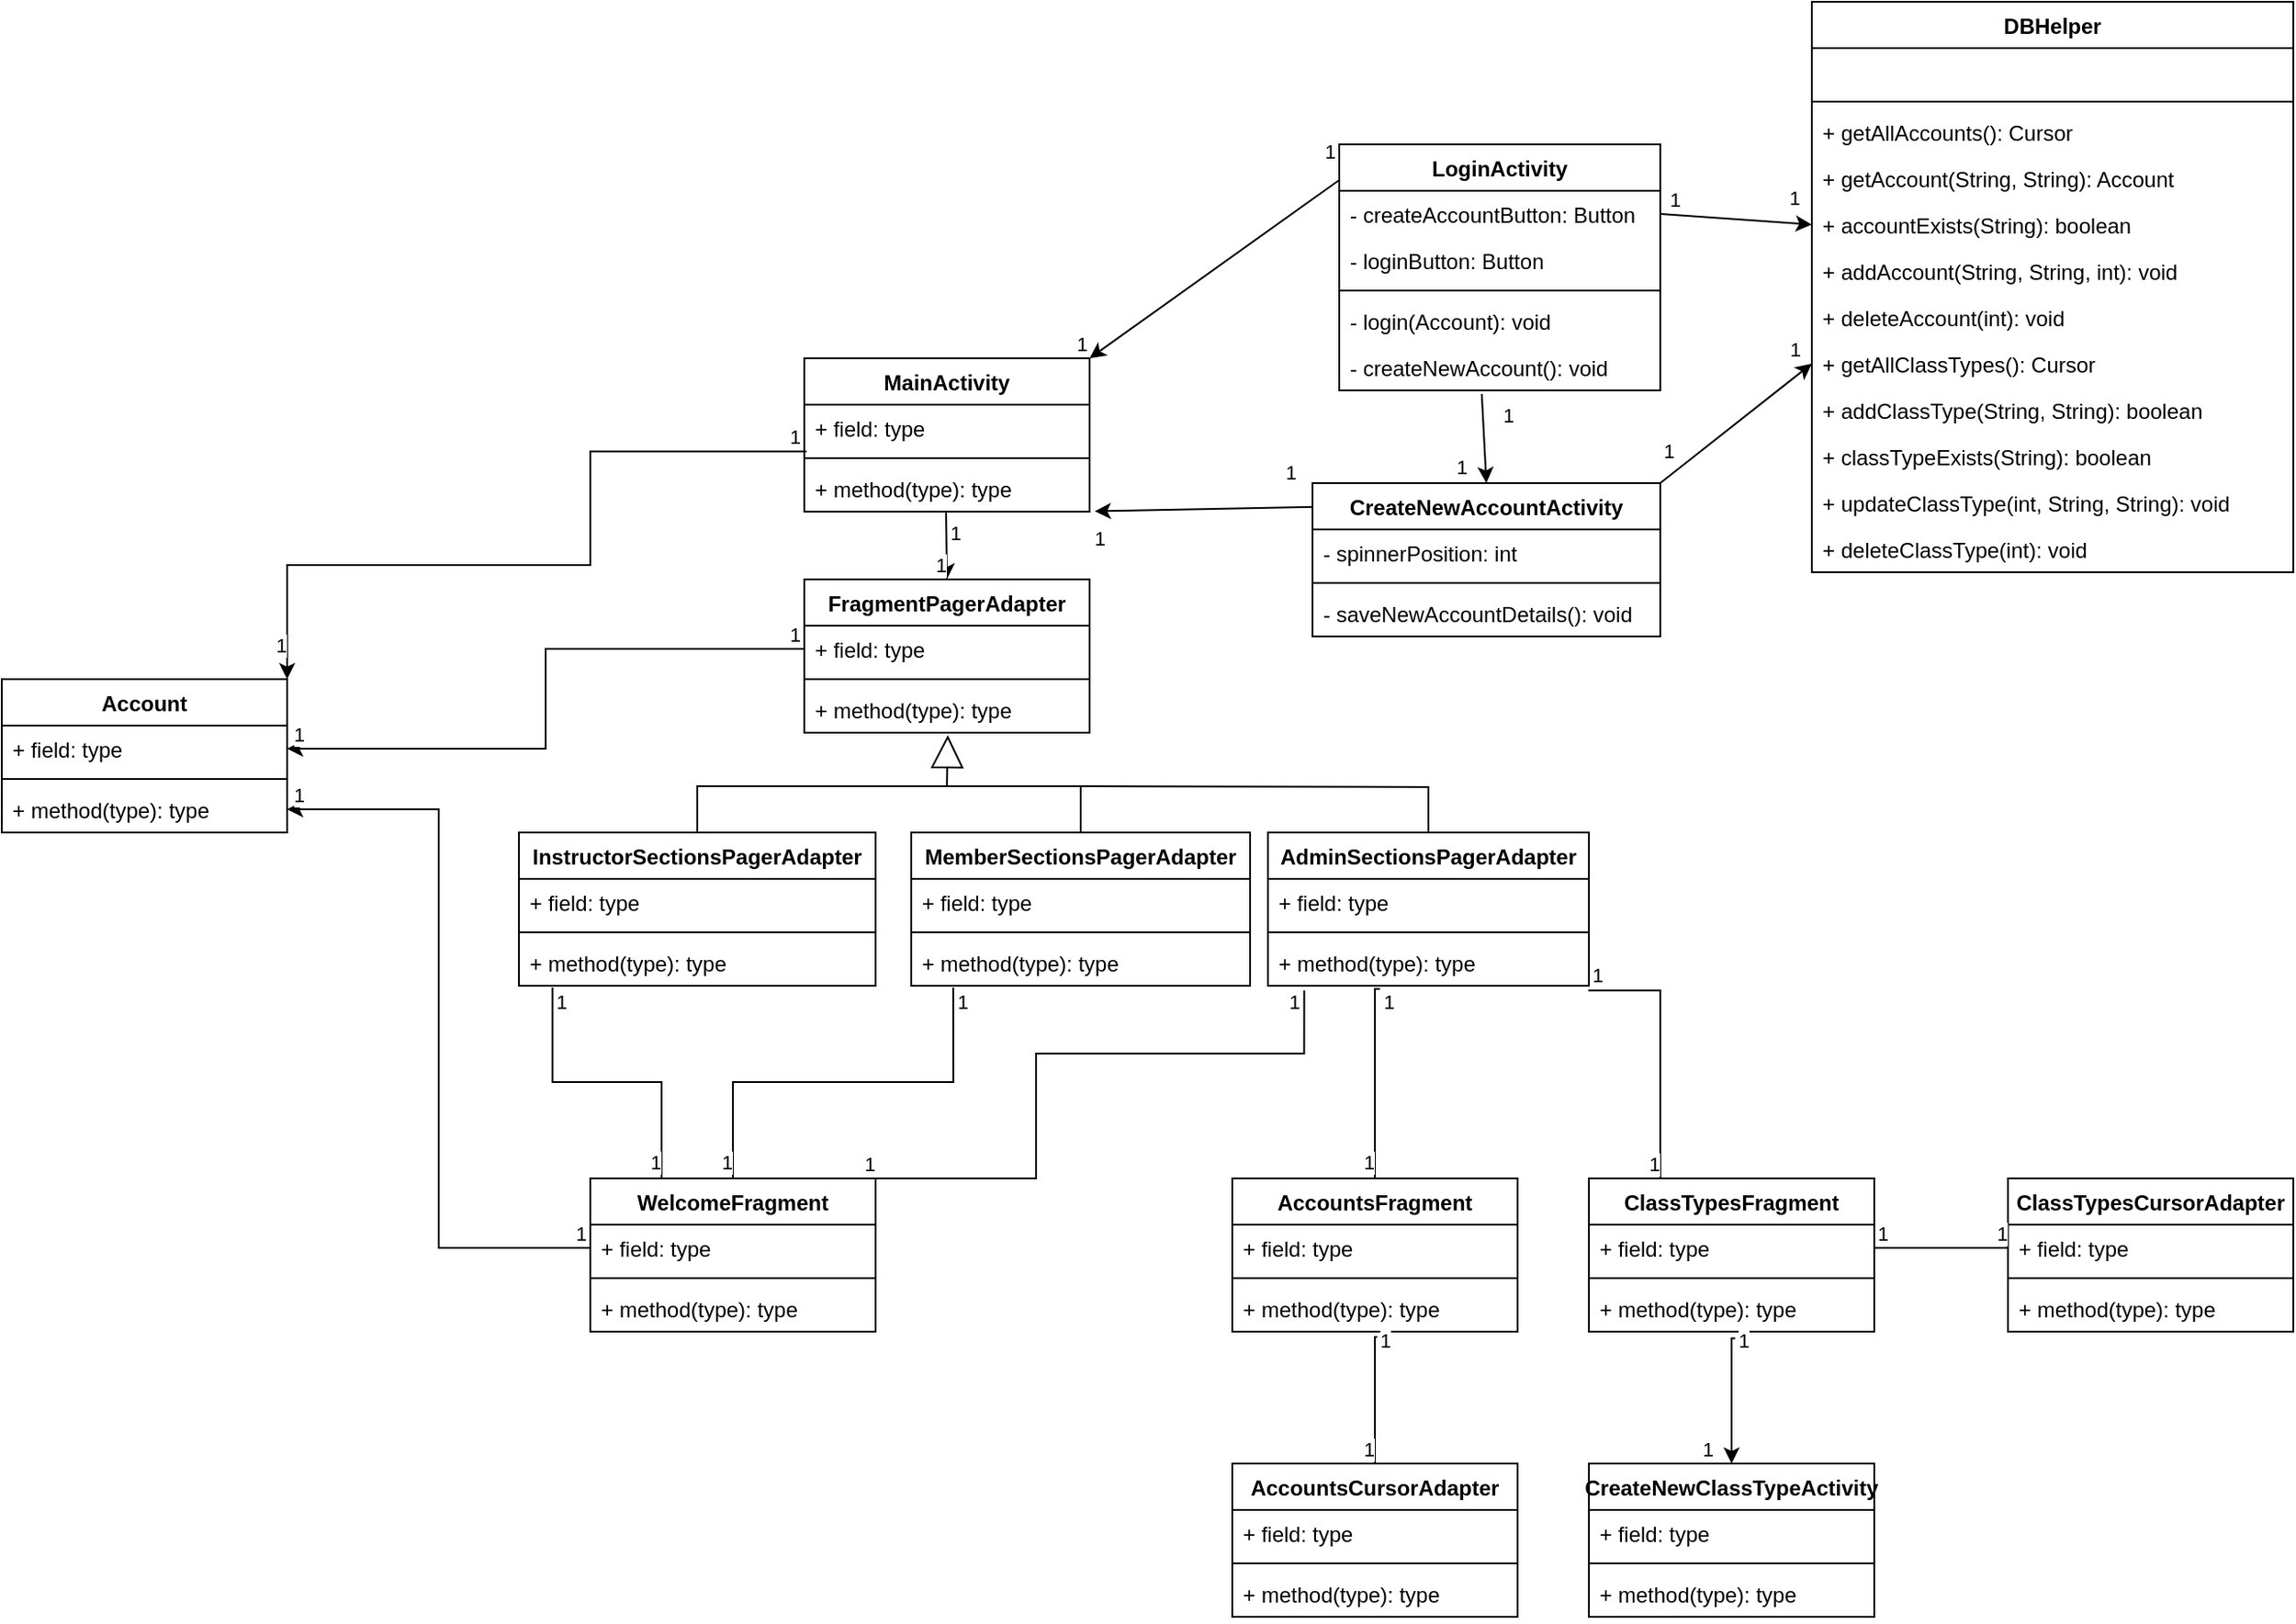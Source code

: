 <mxfile version="15.5.8" type="github">
  <diagram id="r9LukguNuFY0iW474rzD" name="Page-1">
    <mxGraphModel dx="2038" dy="579" grid="1" gridSize="10" guides="1" tooltips="1" connect="1" arrows="1" fold="1" page="1" pageScale="1" pageWidth="1000" pageHeight="1100" math="0" shadow="0">
      <root>
        <mxCell id="0" />
        <mxCell id="1" parent="0" />
        <mxCell id="RkOxDRKPPJf_A49z4Q3d-1" value="LoginActivity" style="swimlane;fontStyle=1;align=center;verticalAlign=top;childLayout=stackLayout;horizontal=1;startSize=26;horizontalStack=0;resizeParent=1;resizeParentMax=0;resizeLast=0;collapsible=1;marginBottom=0;" parent="1" vertex="1">
          <mxGeometry x="100" y="90" width="180" height="138" as="geometry" />
        </mxCell>
        <mxCell id="tiGGMl2b_Oo9KjhtUlhI-5" value="- createAccountButton: Button" style="text;strokeColor=none;fillColor=none;align=left;verticalAlign=top;spacingLeft=4;spacingRight=4;overflow=hidden;rotatable=0;points=[[0,0.5],[1,0.5]];portConstraint=eastwest;" parent="RkOxDRKPPJf_A49z4Q3d-1" vertex="1">
          <mxGeometry y="26" width="180" height="26" as="geometry" />
        </mxCell>
        <mxCell id="tiGGMl2b_Oo9KjhtUlhI-6" value="- loginButton: Button" style="text;strokeColor=none;fillColor=none;align=left;verticalAlign=top;spacingLeft=4;spacingRight=4;overflow=hidden;rotatable=0;points=[[0,0.5],[1,0.5]];portConstraint=eastwest;" parent="RkOxDRKPPJf_A49z4Q3d-1" vertex="1">
          <mxGeometry y="52" width="180" height="26" as="geometry" />
        </mxCell>
        <mxCell id="RkOxDRKPPJf_A49z4Q3d-3" value="" style="line;strokeWidth=1;fillColor=none;align=left;verticalAlign=middle;spacingTop=-1;spacingLeft=3;spacingRight=3;rotatable=0;labelPosition=right;points=[];portConstraint=eastwest;" parent="RkOxDRKPPJf_A49z4Q3d-1" vertex="1">
          <mxGeometry y="78" width="180" height="8" as="geometry" />
        </mxCell>
        <mxCell id="RkOxDRKPPJf_A49z4Q3d-4" value="- login(Account): void" style="text;strokeColor=none;fillColor=none;align=left;verticalAlign=top;spacingLeft=4;spacingRight=4;overflow=hidden;rotatable=0;points=[[0,0.5],[1,0.5]];portConstraint=eastwest;" parent="RkOxDRKPPJf_A49z4Q3d-1" vertex="1">
          <mxGeometry y="86" width="180" height="26" as="geometry" />
        </mxCell>
        <mxCell id="MXoC95rCuHimYG4XVn9t-2" value="- createNewAccount(): void" style="text;strokeColor=none;fillColor=none;align=left;verticalAlign=top;spacingLeft=4;spacingRight=4;overflow=hidden;rotatable=0;points=[[0,0.5],[1,0.5]];portConstraint=eastwest;" parent="RkOxDRKPPJf_A49z4Q3d-1" vertex="1">
          <mxGeometry y="112" width="180" height="26" as="geometry" />
        </mxCell>
        <mxCell id="RkOxDRKPPJf_A49z4Q3d-33" style="rounded=0;orthogonalLoop=1;jettySize=auto;html=1;endArrow=none;endFill=0;exitX=0;exitY=0.5;exitDx=0;exitDy=0;startArrow=classic;startFill=1;entryX=1;entryY=0.5;entryDx=0;entryDy=0;" parent="1" source="gc_yiq8LThhwNCrNtD84-1" target="tiGGMl2b_Oo9KjhtUlhI-5" edge="1">
          <mxGeometry relative="1" as="geometry">
            <mxPoint x="265" y="270" as="sourcePoint" />
            <mxPoint x="240" y="110" as="targetPoint" />
          </mxGeometry>
        </mxCell>
        <mxCell id="RkOxDRKPPJf_A49z4Q3d-34" value="1" style="edgeLabel;html=1;align=center;verticalAlign=middle;resizable=0;points=[];" parent="RkOxDRKPPJf_A49z4Q3d-33" vertex="1" connectable="0">
          <mxGeometry x="0.811" relative="1" as="geometry">
            <mxPoint y="-9" as="offset" />
          </mxGeometry>
        </mxCell>
        <mxCell id="RkOxDRKPPJf_A49z4Q3d-35" value="1" style="edgeLabel;html=1;align=center;verticalAlign=middle;resizable=0;points=[];" parent="RkOxDRKPPJf_A49z4Q3d-33" vertex="1" connectable="0">
          <mxGeometry x="-0.767" y="-1" relative="1" as="geometry">
            <mxPoint y="-14" as="offset" />
          </mxGeometry>
        </mxCell>
        <mxCell id="o8Nzl6iw8NaL7pZO_aFK-4" value="DBHelper" style="swimlane;fontStyle=1;align=center;verticalAlign=top;childLayout=stackLayout;horizontal=1;startSize=26;horizontalStack=0;resizeParent=1;resizeParentMax=0;resizeLast=0;collapsible=1;marginBottom=0;" parent="1" vertex="1">
          <mxGeometry x="365" y="10" width="270" height="320" as="geometry" />
        </mxCell>
        <mxCell id="o8Nzl6iw8NaL7pZO_aFK-5" value=" " style="text;strokeColor=none;fillColor=none;align=left;verticalAlign=top;spacingLeft=4;spacingRight=4;overflow=hidden;rotatable=0;points=[[0,0.5],[1,0.5]];portConstraint=eastwest;" parent="o8Nzl6iw8NaL7pZO_aFK-4" vertex="1">
          <mxGeometry y="26" width="270" height="26" as="geometry" />
        </mxCell>
        <mxCell id="o8Nzl6iw8NaL7pZO_aFK-6" value="" style="line;strokeWidth=1;fillColor=none;align=left;verticalAlign=middle;spacingTop=-1;spacingLeft=3;spacingRight=3;rotatable=0;labelPosition=right;points=[];portConstraint=eastwest;" parent="o8Nzl6iw8NaL7pZO_aFK-4" vertex="1">
          <mxGeometry y="52" width="270" height="8" as="geometry" />
        </mxCell>
        <mxCell id="o8Nzl6iw8NaL7pZO_aFK-7" value="+ getAllAccounts(): Cursor" style="text;strokeColor=none;fillColor=none;align=left;verticalAlign=top;spacingLeft=4;spacingRight=4;overflow=hidden;rotatable=0;points=[[0,0.5],[1,0.5]];portConstraint=eastwest;" parent="o8Nzl6iw8NaL7pZO_aFK-4" vertex="1">
          <mxGeometry y="60" width="270" height="26" as="geometry" />
        </mxCell>
        <mxCell id="o8Nzl6iw8NaL7pZO_aFK-8" value="+ getAccount(String, String): Account" style="text;strokeColor=none;fillColor=none;align=left;verticalAlign=top;spacingLeft=4;spacingRight=4;overflow=hidden;rotatable=0;points=[[0,0.5],[1,0.5]];portConstraint=eastwest;" parent="o8Nzl6iw8NaL7pZO_aFK-4" vertex="1">
          <mxGeometry y="86" width="270" height="26" as="geometry" />
        </mxCell>
        <mxCell id="gc_yiq8LThhwNCrNtD84-1" value="+ accountExists(String): boolean" style="text;strokeColor=none;fillColor=none;align=left;verticalAlign=top;spacingLeft=4;spacingRight=4;overflow=hidden;rotatable=0;points=[[0,0.5],[1,0.5]];portConstraint=eastwest;" parent="o8Nzl6iw8NaL7pZO_aFK-4" vertex="1">
          <mxGeometry y="112" width="270" height="26" as="geometry" />
        </mxCell>
        <mxCell id="MXoC95rCuHimYG4XVn9t-1" value="+ addAccount(String, String, int): void" style="text;strokeColor=none;fillColor=none;align=left;verticalAlign=top;spacingLeft=4;spacingRight=4;overflow=hidden;rotatable=0;points=[[0,0.5],[1,0.5]];portConstraint=eastwest;" parent="o8Nzl6iw8NaL7pZO_aFK-4" vertex="1">
          <mxGeometry y="138" width="270" height="26" as="geometry" />
        </mxCell>
        <mxCell id="o8Nzl6iw8NaL7pZO_aFK-9" value="+ deleteAccount(int): void" style="text;strokeColor=none;fillColor=none;align=left;verticalAlign=top;spacingLeft=4;spacingRight=4;overflow=hidden;rotatable=0;points=[[0,0.5],[1,0.5]];portConstraint=eastwest;" parent="o8Nzl6iw8NaL7pZO_aFK-4" vertex="1">
          <mxGeometry y="164" width="270" height="26" as="geometry" />
        </mxCell>
        <mxCell id="o8Nzl6iw8NaL7pZO_aFK-10" value="+ getAllClassTypes(): Cursor" style="text;strokeColor=none;fillColor=none;align=left;verticalAlign=top;spacingLeft=4;spacingRight=4;overflow=hidden;rotatable=0;points=[[0,0.5],[1,0.5]];portConstraint=eastwest;" parent="o8Nzl6iw8NaL7pZO_aFK-4" vertex="1">
          <mxGeometry y="190" width="270" height="26" as="geometry" />
        </mxCell>
        <mxCell id="o8Nzl6iw8NaL7pZO_aFK-11" value="+ addClassType(String, String): boolean" style="text;strokeColor=none;fillColor=none;align=left;verticalAlign=top;spacingLeft=4;spacingRight=4;overflow=hidden;rotatable=0;points=[[0,0.5],[1,0.5]];portConstraint=eastwest;" parent="o8Nzl6iw8NaL7pZO_aFK-4" vertex="1">
          <mxGeometry y="216" width="270" height="26" as="geometry" />
        </mxCell>
        <mxCell id="gc_yiq8LThhwNCrNtD84-2" value="+ classTypeExists(String): boolean" style="text;strokeColor=none;fillColor=none;align=left;verticalAlign=top;spacingLeft=4;spacingRight=4;overflow=hidden;rotatable=0;points=[[0,0.5],[1,0.5]];portConstraint=eastwest;" parent="o8Nzl6iw8NaL7pZO_aFK-4" vertex="1">
          <mxGeometry y="242" width="270" height="26" as="geometry" />
        </mxCell>
        <mxCell id="o8Nzl6iw8NaL7pZO_aFK-12" value="+ updateClassType(int, String, String): void" style="text;strokeColor=none;fillColor=none;align=left;verticalAlign=top;spacingLeft=4;spacingRight=4;overflow=hidden;rotatable=0;points=[[0,0.5],[1,0.5]];portConstraint=eastwest;" parent="o8Nzl6iw8NaL7pZO_aFK-4" vertex="1">
          <mxGeometry y="268" width="270" height="26" as="geometry" />
        </mxCell>
        <mxCell id="o8Nzl6iw8NaL7pZO_aFK-13" value="+ deleteClassType(int): void" style="text;strokeColor=none;fillColor=none;align=left;verticalAlign=top;spacingLeft=4;spacingRight=4;overflow=hidden;rotatable=0;points=[[0,0.5],[1,0.5]];portConstraint=eastwest;" parent="o8Nzl6iw8NaL7pZO_aFK-4" vertex="1">
          <mxGeometry y="294" width="270" height="26" as="geometry" />
        </mxCell>
        <mxCell id="tiGGMl2b_Oo9KjhtUlhI-1" value="CreateNewAccountActivity" style="swimlane;fontStyle=1;align=center;verticalAlign=top;childLayout=stackLayout;horizontal=1;startSize=26;horizontalStack=0;resizeParent=1;resizeParentMax=0;resizeLast=0;collapsible=1;marginBottom=0;" parent="1" vertex="1">
          <mxGeometry x="85" y="280" width="195" height="86" as="geometry" />
        </mxCell>
        <mxCell id="tiGGMl2b_Oo9KjhtUlhI-2" value="- spinnerPosition: int" style="text;strokeColor=none;fillColor=none;align=left;verticalAlign=top;spacingLeft=4;spacingRight=4;overflow=hidden;rotatable=0;points=[[0,0.5],[1,0.5]];portConstraint=eastwest;" parent="tiGGMl2b_Oo9KjhtUlhI-1" vertex="1">
          <mxGeometry y="26" width="195" height="26" as="geometry" />
        </mxCell>
        <mxCell id="tiGGMl2b_Oo9KjhtUlhI-3" value="" style="line;strokeWidth=1;fillColor=none;align=left;verticalAlign=middle;spacingTop=-1;spacingLeft=3;spacingRight=3;rotatable=0;labelPosition=right;points=[];portConstraint=eastwest;" parent="tiGGMl2b_Oo9KjhtUlhI-1" vertex="1">
          <mxGeometry y="52" width="195" height="8" as="geometry" />
        </mxCell>
        <mxCell id="tiGGMl2b_Oo9KjhtUlhI-4" value="- saveNewAccountDetails(): void" style="text;strokeColor=none;fillColor=none;align=left;verticalAlign=top;spacingLeft=4;spacingRight=4;overflow=hidden;rotatable=0;points=[[0,0.5],[1,0.5]];portConstraint=eastwest;" parent="tiGGMl2b_Oo9KjhtUlhI-1" vertex="1">
          <mxGeometry y="60" width="195" height="26" as="geometry" />
        </mxCell>
        <mxCell id="MXoC95rCuHimYG4XVn9t-5" value="" style="endArrow=classic;html=1;rounded=0;exitX=0.444;exitY=1.077;exitDx=0;exitDy=0;exitPerimeter=0;entryX=0.5;entryY=0;entryDx=0;entryDy=0;endFill=1;" parent="1" source="MXoC95rCuHimYG4XVn9t-2" target="tiGGMl2b_Oo9KjhtUlhI-1" edge="1">
          <mxGeometry relative="1" as="geometry">
            <mxPoint x="420" y="300" as="sourcePoint" />
            <mxPoint x="580" y="300" as="targetPoint" />
          </mxGeometry>
        </mxCell>
        <mxCell id="MXoC95rCuHimYG4XVn9t-6" value="1" style="edgeLabel;resizable=0;html=1;align=left;verticalAlign=bottom;" parent="MXoC95rCuHimYG4XVn9t-5" connectable="0" vertex="1">
          <mxGeometry x="-1" relative="1" as="geometry">
            <mxPoint x="10" y="20" as="offset" />
          </mxGeometry>
        </mxCell>
        <mxCell id="MXoC95rCuHimYG4XVn9t-7" value="1" style="edgeLabel;resizable=0;html=1;align=right;verticalAlign=bottom;" parent="MXoC95rCuHimYG4XVn9t-5" connectable="0" vertex="1">
          <mxGeometry x="1" relative="1" as="geometry">
            <mxPoint x="-10" as="offset" />
          </mxGeometry>
        </mxCell>
        <mxCell id="MXoC95rCuHimYG4XVn9t-10" value="" style="endArrow=classic;html=1;rounded=0;exitX=1;exitY=0;exitDx=0;exitDy=0;entryX=0;entryY=0.5;entryDx=0;entryDy=0;endFill=1;" parent="1" source="tiGGMl2b_Oo9KjhtUlhI-1" target="o8Nzl6iw8NaL7pZO_aFK-10" edge="1">
          <mxGeometry relative="1" as="geometry">
            <mxPoint x="420" y="300" as="sourcePoint" />
            <mxPoint x="580" y="300" as="targetPoint" />
          </mxGeometry>
        </mxCell>
        <mxCell id="MXoC95rCuHimYG4XVn9t-11" value="1" style="edgeLabel;resizable=0;html=1;align=left;verticalAlign=bottom;" parent="MXoC95rCuHimYG4XVn9t-10" connectable="0" vertex="1">
          <mxGeometry x="-1" relative="1" as="geometry">
            <mxPoint y="-10" as="offset" />
          </mxGeometry>
        </mxCell>
        <mxCell id="MXoC95rCuHimYG4XVn9t-12" value="1" style="edgeLabel;resizable=0;html=1;align=right;verticalAlign=bottom;" parent="MXoC95rCuHimYG4XVn9t-10" connectable="0" vertex="1">
          <mxGeometry x="1" relative="1" as="geometry">
            <mxPoint x="-5" as="offset" />
          </mxGeometry>
        </mxCell>
        <mxCell id="MXoC95rCuHimYG4XVn9t-13" value="AccountsCursorAdapter" style="swimlane;fontStyle=1;align=center;verticalAlign=top;childLayout=stackLayout;horizontal=1;startSize=26;horizontalStack=0;resizeParent=1;resizeParentMax=0;resizeLast=0;collapsible=1;marginBottom=0;" parent="1" vertex="1">
          <mxGeometry x="40" y="830" width="160" height="86" as="geometry" />
        </mxCell>
        <mxCell id="MXoC95rCuHimYG4XVn9t-14" value="+ field: type" style="text;strokeColor=none;fillColor=none;align=left;verticalAlign=top;spacingLeft=4;spacingRight=4;overflow=hidden;rotatable=0;points=[[0,0.5],[1,0.5]];portConstraint=eastwest;" parent="MXoC95rCuHimYG4XVn9t-13" vertex="1">
          <mxGeometry y="26" width="160" height="26" as="geometry" />
        </mxCell>
        <mxCell id="MXoC95rCuHimYG4XVn9t-15" value="" style="line;strokeWidth=1;fillColor=none;align=left;verticalAlign=middle;spacingTop=-1;spacingLeft=3;spacingRight=3;rotatable=0;labelPosition=right;points=[];portConstraint=eastwest;" parent="MXoC95rCuHimYG4XVn9t-13" vertex="1">
          <mxGeometry y="52" width="160" height="8" as="geometry" />
        </mxCell>
        <mxCell id="MXoC95rCuHimYG4XVn9t-16" value="+ method(type): type" style="text;strokeColor=none;fillColor=none;align=left;verticalAlign=top;spacingLeft=4;spacingRight=4;overflow=hidden;rotatable=0;points=[[0,0.5],[1,0.5]];portConstraint=eastwest;" parent="MXoC95rCuHimYG4XVn9t-13" vertex="1">
          <mxGeometry y="60" width="160" height="26" as="geometry" />
        </mxCell>
        <mxCell id="MXoC95rCuHimYG4XVn9t-17" value="ClassTypesCursorAdapter" style="swimlane;fontStyle=1;align=center;verticalAlign=top;childLayout=stackLayout;horizontal=1;startSize=26;horizontalStack=0;resizeParent=1;resizeParentMax=0;resizeLast=0;collapsible=1;marginBottom=0;" parent="1" vertex="1">
          <mxGeometry x="475" y="670" width="160" height="86" as="geometry" />
        </mxCell>
        <mxCell id="MXoC95rCuHimYG4XVn9t-18" value="+ field: type" style="text;strokeColor=none;fillColor=none;align=left;verticalAlign=top;spacingLeft=4;spacingRight=4;overflow=hidden;rotatable=0;points=[[0,0.5],[1,0.5]];portConstraint=eastwest;" parent="MXoC95rCuHimYG4XVn9t-17" vertex="1">
          <mxGeometry y="26" width="160" height="26" as="geometry" />
        </mxCell>
        <mxCell id="MXoC95rCuHimYG4XVn9t-19" value="" style="line;strokeWidth=1;fillColor=none;align=left;verticalAlign=middle;spacingTop=-1;spacingLeft=3;spacingRight=3;rotatable=0;labelPosition=right;points=[];portConstraint=eastwest;" parent="MXoC95rCuHimYG4XVn9t-17" vertex="1">
          <mxGeometry y="52" width="160" height="8" as="geometry" />
        </mxCell>
        <mxCell id="MXoC95rCuHimYG4XVn9t-20" value="+ method(type): type" style="text;strokeColor=none;fillColor=none;align=left;verticalAlign=top;spacingLeft=4;spacingRight=4;overflow=hidden;rotatable=0;points=[[0,0.5],[1,0.5]];portConstraint=eastwest;" parent="MXoC95rCuHimYG4XVn9t-17" vertex="1">
          <mxGeometry y="60" width="160" height="26" as="geometry" />
        </mxCell>
        <mxCell id="MXoC95rCuHimYG4XVn9t-21" value="AccountsFragment" style="swimlane;fontStyle=1;align=center;verticalAlign=top;childLayout=stackLayout;horizontal=1;startSize=26;horizontalStack=0;resizeParent=1;resizeParentMax=0;resizeLast=0;collapsible=1;marginBottom=0;" parent="1" vertex="1">
          <mxGeometry x="40" y="670" width="160" height="86" as="geometry" />
        </mxCell>
        <mxCell id="MXoC95rCuHimYG4XVn9t-22" value="+ field: type" style="text;strokeColor=none;fillColor=none;align=left;verticalAlign=top;spacingLeft=4;spacingRight=4;overflow=hidden;rotatable=0;points=[[0,0.5],[1,0.5]];portConstraint=eastwest;" parent="MXoC95rCuHimYG4XVn9t-21" vertex="1">
          <mxGeometry y="26" width="160" height="26" as="geometry" />
        </mxCell>
        <mxCell id="MXoC95rCuHimYG4XVn9t-23" value="" style="line;strokeWidth=1;fillColor=none;align=left;verticalAlign=middle;spacingTop=-1;spacingLeft=3;spacingRight=3;rotatable=0;labelPosition=right;points=[];portConstraint=eastwest;" parent="MXoC95rCuHimYG4XVn9t-21" vertex="1">
          <mxGeometry y="52" width="160" height="8" as="geometry" />
        </mxCell>
        <mxCell id="MXoC95rCuHimYG4XVn9t-24" value="+ method(type): type" style="text;strokeColor=none;fillColor=none;align=left;verticalAlign=top;spacingLeft=4;spacingRight=4;overflow=hidden;rotatable=0;points=[[0,0.5],[1,0.5]];portConstraint=eastwest;" parent="MXoC95rCuHimYG4XVn9t-21" vertex="1">
          <mxGeometry y="60" width="160" height="26" as="geometry" />
        </mxCell>
        <mxCell id="MXoC95rCuHimYG4XVn9t-25" value="ClassTypesFragment" style="swimlane;fontStyle=1;align=center;verticalAlign=top;childLayout=stackLayout;horizontal=1;startSize=26;horizontalStack=0;resizeParent=1;resizeParentMax=0;resizeLast=0;collapsible=1;marginBottom=0;" parent="1" vertex="1">
          <mxGeometry x="240" y="670" width="160" height="86" as="geometry" />
        </mxCell>
        <mxCell id="MXoC95rCuHimYG4XVn9t-26" value="+ field: type" style="text;strokeColor=none;fillColor=none;align=left;verticalAlign=top;spacingLeft=4;spacingRight=4;overflow=hidden;rotatable=0;points=[[0,0.5],[1,0.5]];portConstraint=eastwest;" parent="MXoC95rCuHimYG4XVn9t-25" vertex="1">
          <mxGeometry y="26" width="160" height="26" as="geometry" />
        </mxCell>
        <mxCell id="MXoC95rCuHimYG4XVn9t-27" value="" style="line;strokeWidth=1;fillColor=none;align=left;verticalAlign=middle;spacingTop=-1;spacingLeft=3;spacingRight=3;rotatable=0;labelPosition=right;points=[];portConstraint=eastwest;" parent="MXoC95rCuHimYG4XVn9t-25" vertex="1">
          <mxGeometry y="52" width="160" height="8" as="geometry" />
        </mxCell>
        <mxCell id="MXoC95rCuHimYG4XVn9t-28" value="+ method(type): type" style="text;strokeColor=none;fillColor=none;align=left;verticalAlign=top;spacingLeft=4;spacingRight=4;overflow=hidden;rotatable=0;points=[[0,0.5],[1,0.5]];portConstraint=eastwest;" parent="MXoC95rCuHimYG4XVn9t-25" vertex="1">
          <mxGeometry y="60" width="160" height="26" as="geometry" />
        </mxCell>
        <mxCell id="MXoC95rCuHimYG4XVn9t-29" value="WelcomeFragment" style="swimlane;fontStyle=1;align=center;verticalAlign=top;childLayout=stackLayout;horizontal=1;startSize=26;horizontalStack=0;resizeParent=1;resizeParentMax=0;resizeLast=0;collapsible=1;marginBottom=0;" parent="1" vertex="1">
          <mxGeometry x="-320" y="670" width="160" height="86" as="geometry" />
        </mxCell>
        <mxCell id="MXoC95rCuHimYG4XVn9t-30" value="+ field: type" style="text;strokeColor=none;fillColor=none;align=left;verticalAlign=top;spacingLeft=4;spacingRight=4;overflow=hidden;rotatable=0;points=[[0,0.5],[1,0.5]];portConstraint=eastwest;" parent="MXoC95rCuHimYG4XVn9t-29" vertex="1">
          <mxGeometry y="26" width="160" height="26" as="geometry" />
        </mxCell>
        <mxCell id="MXoC95rCuHimYG4XVn9t-31" value="" style="line;strokeWidth=1;fillColor=none;align=left;verticalAlign=middle;spacingTop=-1;spacingLeft=3;spacingRight=3;rotatable=0;labelPosition=right;points=[];portConstraint=eastwest;" parent="MXoC95rCuHimYG4XVn9t-29" vertex="1">
          <mxGeometry y="52" width="160" height="8" as="geometry" />
        </mxCell>
        <mxCell id="MXoC95rCuHimYG4XVn9t-32" value="+ method(type): type" style="text;strokeColor=none;fillColor=none;align=left;verticalAlign=top;spacingLeft=4;spacingRight=4;overflow=hidden;rotatable=0;points=[[0,0.5],[1,0.5]];portConstraint=eastwest;" parent="MXoC95rCuHimYG4XVn9t-29" vertex="1">
          <mxGeometry y="60" width="160" height="26" as="geometry" />
        </mxCell>
        <mxCell id="MXoC95rCuHimYG4XVn9t-33" value="Account" style="swimlane;fontStyle=1;align=center;verticalAlign=top;childLayout=stackLayout;horizontal=1;startSize=26;horizontalStack=0;resizeParent=1;resizeParentMax=0;resizeLast=0;collapsible=1;marginBottom=0;" parent="1" vertex="1">
          <mxGeometry x="-650" y="390" width="160" height="86" as="geometry" />
        </mxCell>
        <mxCell id="MXoC95rCuHimYG4XVn9t-34" value="+ field: type" style="text;strokeColor=none;fillColor=none;align=left;verticalAlign=top;spacingLeft=4;spacingRight=4;overflow=hidden;rotatable=0;points=[[0,0.5],[1,0.5]];portConstraint=eastwest;" parent="MXoC95rCuHimYG4XVn9t-33" vertex="1">
          <mxGeometry y="26" width="160" height="26" as="geometry" />
        </mxCell>
        <mxCell id="MXoC95rCuHimYG4XVn9t-35" value="" style="line;strokeWidth=1;fillColor=none;align=left;verticalAlign=middle;spacingTop=-1;spacingLeft=3;spacingRight=3;rotatable=0;labelPosition=right;points=[];portConstraint=eastwest;" parent="MXoC95rCuHimYG4XVn9t-33" vertex="1">
          <mxGeometry y="52" width="160" height="8" as="geometry" />
        </mxCell>
        <mxCell id="MXoC95rCuHimYG4XVn9t-36" value="+ method(type): type" style="text;strokeColor=none;fillColor=none;align=left;verticalAlign=top;spacingLeft=4;spacingRight=4;overflow=hidden;rotatable=0;points=[[0,0.5],[1,0.5]];portConstraint=eastwest;" parent="MXoC95rCuHimYG4XVn9t-33" vertex="1">
          <mxGeometry y="60" width="160" height="26" as="geometry" />
        </mxCell>
        <mxCell id="MXoC95rCuHimYG4XVn9t-37" value="AdminSectionsPagerAdapter" style="swimlane;fontStyle=1;align=center;verticalAlign=top;childLayout=stackLayout;horizontal=1;startSize=26;horizontalStack=0;resizeParent=1;resizeParentMax=0;resizeLast=0;collapsible=1;marginBottom=0;" parent="1" vertex="1">
          <mxGeometry x="60" y="476" width="180" height="86" as="geometry" />
        </mxCell>
        <mxCell id="MXoC95rCuHimYG4XVn9t-38" value="+ field: type" style="text;strokeColor=none;fillColor=none;align=left;verticalAlign=top;spacingLeft=4;spacingRight=4;overflow=hidden;rotatable=0;points=[[0,0.5],[1,0.5]];portConstraint=eastwest;" parent="MXoC95rCuHimYG4XVn9t-37" vertex="1">
          <mxGeometry y="26" width="180" height="26" as="geometry" />
        </mxCell>
        <mxCell id="MXoC95rCuHimYG4XVn9t-39" value="" style="line;strokeWidth=1;fillColor=none;align=left;verticalAlign=middle;spacingTop=-1;spacingLeft=3;spacingRight=3;rotatable=0;labelPosition=right;points=[];portConstraint=eastwest;" parent="MXoC95rCuHimYG4XVn9t-37" vertex="1">
          <mxGeometry y="52" width="180" height="8" as="geometry" />
        </mxCell>
        <mxCell id="MXoC95rCuHimYG4XVn9t-40" value="+ method(type): type" style="text;strokeColor=none;fillColor=none;align=left;verticalAlign=top;spacingLeft=4;spacingRight=4;overflow=hidden;rotatable=0;points=[[0,0.5],[1,0.5]];portConstraint=eastwest;" parent="MXoC95rCuHimYG4XVn9t-37" vertex="1">
          <mxGeometry y="60" width="180" height="26" as="geometry" />
        </mxCell>
        <mxCell id="MXoC95rCuHimYG4XVn9t-41" value="InstructorSectionsPagerAdapter" style="swimlane;fontStyle=1;align=center;verticalAlign=top;childLayout=stackLayout;horizontal=1;startSize=26;horizontalStack=0;resizeParent=1;resizeParentMax=0;resizeLast=0;collapsible=1;marginBottom=0;" parent="1" vertex="1">
          <mxGeometry x="-360" y="476" width="200" height="86" as="geometry" />
        </mxCell>
        <mxCell id="MXoC95rCuHimYG4XVn9t-42" value="+ field: type" style="text;strokeColor=none;fillColor=none;align=left;verticalAlign=top;spacingLeft=4;spacingRight=4;overflow=hidden;rotatable=0;points=[[0,0.5],[1,0.5]];portConstraint=eastwest;" parent="MXoC95rCuHimYG4XVn9t-41" vertex="1">
          <mxGeometry y="26" width="200" height="26" as="geometry" />
        </mxCell>
        <mxCell id="MXoC95rCuHimYG4XVn9t-43" value="" style="line;strokeWidth=1;fillColor=none;align=left;verticalAlign=middle;spacingTop=-1;spacingLeft=3;spacingRight=3;rotatable=0;labelPosition=right;points=[];portConstraint=eastwest;" parent="MXoC95rCuHimYG4XVn9t-41" vertex="1">
          <mxGeometry y="52" width="200" height="8" as="geometry" />
        </mxCell>
        <mxCell id="MXoC95rCuHimYG4XVn9t-44" value="+ method(type): type" style="text;strokeColor=none;fillColor=none;align=left;verticalAlign=top;spacingLeft=4;spacingRight=4;overflow=hidden;rotatable=0;points=[[0,0.5],[1,0.5]];portConstraint=eastwest;" parent="MXoC95rCuHimYG4XVn9t-41" vertex="1">
          <mxGeometry y="60" width="200" height="26" as="geometry" />
        </mxCell>
        <mxCell id="MXoC95rCuHimYG4XVn9t-45" value="MemberSectionsPagerAdapter" style="swimlane;fontStyle=1;align=center;verticalAlign=top;childLayout=stackLayout;horizontal=1;startSize=26;horizontalStack=0;resizeParent=1;resizeParentMax=0;resizeLast=0;collapsible=1;marginBottom=0;" parent="1" vertex="1">
          <mxGeometry x="-140" y="476" width="190" height="86" as="geometry" />
        </mxCell>
        <mxCell id="MXoC95rCuHimYG4XVn9t-46" value="+ field: type" style="text;strokeColor=none;fillColor=none;align=left;verticalAlign=top;spacingLeft=4;spacingRight=4;overflow=hidden;rotatable=0;points=[[0,0.5],[1,0.5]];portConstraint=eastwest;" parent="MXoC95rCuHimYG4XVn9t-45" vertex="1">
          <mxGeometry y="26" width="190" height="26" as="geometry" />
        </mxCell>
        <mxCell id="MXoC95rCuHimYG4XVn9t-47" value="" style="line;strokeWidth=1;fillColor=none;align=left;verticalAlign=middle;spacingTop=-1;spacingLeft=3;spacingRight=3;rotatable=0;labelPosition=right;points=[];portConstraint=eastwest;" parent="MXoC95rCuHimYG4XVn9t-45" vertex="1">
          <mxGeometry y="52" width="190" height="8" as="geometry" />
        </mxCell>
        <mxCell id="MXoC95rCuHimYG4XVn9t-48" value="+ method(type): type" style="text;strokeColor=none;fillColor=none;align=left;verticalAlign=top;spacingLeft=4;spacingRight=4;overflow=hidden;rotatable=0;points=[[0,0.5],[1,0.5]];portConstraint=eastwest;" parent="MXoC95rCuHimYG4XVn9t-45" vertex="1">
          <mxGeometry y="60" width="190" height="26" as="geometry" />
        </mxCell>
        <mxCell id="MXoC95rCuHimYG4XVn9t-49" value="MainActivity" style="swimlane;fontStyle=1;align=center;verticalAlign=top;childLayout=stackLayout;horizontal=1;startSize=26;horizontalStack=0;resizeParent=1;resizeParentMax=0;resizeLast=0;collapsible=1;marginBottom=0;" parent="1" vertex="1">
          <mxGeometry x="-200" y="210" width="160" height="86" as="geometry" />
        </mxCell>
        <mxCell id="MXoC95rCuHimYG4XVn9t-50" value="+ field: type" style="text;strokeColor=none;fillColor=none;align=left;verticalAlign=top;spacingLeft=4;spacingRight=4;overflow=hidden;rotatable=0;points=[[0,0.5],[1,0.5]];portConstraint=eastwest;" parent="MXoC95rCuHimYG4XVn9t-49" vertex="1">
          <mxGeometry y="26" width="160" height="26" as="geometry" />
        </mxCell>
        <mxCell id="MXoC95rCuHimYG4XVn9t-51" value="" style="line;strokeWidth=1;fillColor=none;align=left;verticalAlign=middle;spacingTop=-1;spacingLeft=3;spacingRight=3;rotatable=0;labelPosition=right;points=[];portConstraint=eastwest;" parent="MXoC95rCuHimYG4XVn9t-49" vertex="1">
          <mxGeometry y="52" width="160" height="8" as="geometry" />
        </mxCell>
        <mxCell id="MXoC95rCuHimYG4XVn9t-52" value="+ method(type): type" style="text;strokeColor=none;fillColor=none;align=left;verticalAlign=top;spacingLeft=4;spacingRight=4;overflow=hidden;rotatable=0;points=[[0,0.5],[1,0.5]];portConstraint=eastwest;" parent="MXoC95rCuHimYG4XVn9t-49" vertex="1">
          <mxGeometry y="60" width="160" height="26" as="geometry" />
        </mxCell>
        <mxCell id="MXoC95rCuHimYG4XVn9t-61" value="CreateNewClassTypeActivity" style="swimlane;fontStyle=1;align=center;verticalAlign=top;childLayout=stackLayout;horizontal=1;startSize=26;horizontalStack=0;resizeParent=1;resizeParentMax=0;resizeLast=0;collapsible=1;marginBottom=0;" parent="1" vertex="1">
          <mxGeometry x="240" y="830" width="160" height="86" as="geometry" />
        </mxCell>
        <mxCell id="MXoC95rCuHimYG4XVn9t-62" value="+ field: type" style="text;strokeColor=none;fillColor=none;align=left;verticalAlign=top;spacingLeft=4;spacingRight=4;overflow=hidden;rotatable=0;points=[[0,0.5],[1,0.5]];portConstraint=eastwest;" parent="MXoC95rCuHimYG4XVn9t-61" vertex="1">
          <mxGeometry y="26" width="160" height="26" as="geometry" />
        </mxCell>
        <mxCell id="MXoC95rCuHimYG4XVn9t-63" value="" style="line;strokeWidth=1;fillColor=none;align=left;verticalAlign=middle;spacingTop=-1;spacingLeft=3;spacingRight=3;rotatable=0;labelPosition=right;points=[];portConstraint=eastwest;" parent="MXoC95rCuHimYG4XVn9t-61" vertex="1">
          <mxGeometry y="52" width="160" height="8" as="geometry" />
        </mxCell>
        <mxCell id="MXoC95rCuHimYG4XVn9t-64" value="+ method(type): type" style="text;strokeColor=none;fillColor=none;align=left;verticalAlign=top;spacingLeft=4;spacingRight=4;overflow=hidden;rotatable=0;points=[[0,0.5],[1,0.5]];portConstraint=eastwest;" parent="MXoC95rCuHimYG4XVn9t-61" vertex="1">
          <mxGeometry y="60" width="160" height="26" as="geometry" />
        </mxCell>
        <mxCell id="MXoC95rCuHimYG4XVn9t-75" value="" style="endArrow=classic;html=1;rounded=0;exitX=0.002;exitY=0.143;exitDx=0;exitDy=0;exitPerimeter=0;entryX=1;entryY=0;entryDx=0;entryDy=0;endFill=1;" parent="1" source="RkOxDRKPPJf_A49z4Q3d-1" target="MXoC95rCuHimYG4XVn9t-49" edge="1">
          <mxGeometry relative="1" as="geometry">
            <mxPoint x="-150" y="360" as="sourcePoint" />
            <mxPoint x="10" y="360" as="targetPoint" />
          </mxGeometry>
        </mxCell>
        <mxCell id="MXoC95rCuHimYG4XVn9t-76" value="1" style="edgeLabel;resizable=0;html=1;align=left;verticalAlign=bottom;" parent="MXoC95rCuHimYG4XVn9t-75" connectable="0" vertex="1">
          <mxGeometry x="-1" relative="1" as="geometry">
            <mxPoint x="-10" y="-7" as="offset" />
          </mxGeometry>
        </mxCell>
        <mxCell id="MXoC95rCuHimYG4XVn9t-77" value="1" style="edgeLabel;resizable=0;html=1;align=right;verticalAlign=bottom;" parent="MXoC95rCuHimYG4XVn9t-75" connectable="0" vertex="1">
          <mxGeometry x="1" relative="1" as="geometry" />
        </mxCell>
        <mxCell id="MXoC95rCuHimYG4XVn9t-85" value="" style="endArrow=classic;html=1;rounded=0;entryX=1.018;entryY=0.992;entryDx=0;entryDy=0;entryPerimeter=0;exitX=0.001;exitY=0.156;exitDx=0;exitDy=0;exitPerimeter=0;endFill=1;" parent="1" source="tiGGMl2b_Oo9KjhtUlhI-1" target="MXoC95rCuHimYG4XVn9t-52" edge="1">
          <mxGeometry relative="1" as="geometry">
            <mxPoint x="-150" y="360" as="sourcePoint" />
            <mxPoint x="10" y="360" as="targetPoint" />
          </mxGeometry>
        </mxCell>
        <mxCell id="MXoC95rCuHimYG4XVn9t-86" value="1" style="edgeLabel;resizable=0;html=1;align=left;verticalAlign=bottom;" parent="MXoC95rCuHimYG4XVn9t-85" connectable="0" vertex="1">
          <mxGeometry x="-1" relative="1" as="geometry">
            <mxPoint x="-17" y="-11" as="offset" />
          </mxGeometry>
        </mxCell>
        <mxCell id="MXoC95rCuHimYG4XVn9t-87" value="1" style="edgeLabel;resizable=0;html=1;align=right;verticalAlign=bottom;" parent="MXoC95rCuHimYG4XVn9t-85" connectable="0" vertex="1">
          <mxGeometry x="1" relative="1" as="geometry">
            <mxPoint x="7" y="24" as="offset" />
          </mxGeometry>
        </mxCell>
        <mxCell id="w6yAEMMrJf8R_hqDPMeP-1" value="FragmentPagerAdapter" style="swimlane;fontStyle=1;align=center;verticalAlign=top;childLayout=stackLayout;horizontal=1;startSize=26;horizontalStack=0;resizeParent=1;resizeParentMax=0;resizeLast=0;collapsible=1;marginBottom=0;" parent="1" vertex="1">
          <mxGeometry x="-200" y="334" width="160" height="86" as="geometry" />
        </mxCell>
        <mxCell id="w6yAEMMrJf8R_hqDPMeP-2" value="+ field: type" style="text;strokeColor=none;fillColor=none;align=left;verticalAlign=top;spacingLeft=4;spacingRight=4;overflow=hidden;rotatable=0;points=[[0,0.5],[1,0.5]];portConstraint=eastwest;" parent="w6yAEMMrJf8R_hqDPMeP-1" vertex="1">
          <mxGeometry y="26" width="160" height="26" as="geometry" />
        </mxCell>
        <mxCell id="w6yAEMMrJf8R_hqDPMeP-3" value="" style="line;strokeWidth=1;fillColor=none;align=left;verticalAlign=middle;spacingTop=-1;spacingLeft=3;spacingRight=3;rotatable=0;labelPosition=right;points=[];portConstraint=eastwest;" parent="w6yAEMMrJf8R_hqDPMeP-1" vertex="1">
          <mxGeometry y="52" width="160" height="8" as="geometry" />
        </mxCell>
        <mxCell id="w6yAEMMrJf8R_hqDPMeP-4" value="+ method(type): type" style="text;strokeColor=none;fillColor=none;align=left;verticalAlign=top;spacingLeft=4;spacingRight=4;overflow=hidden;rotatable=0;points=[[0,0.5],[1,0.5]];portConstraint=eastwest;" parent="w6yAEMMrJf8R_hqDPMeP-1" vertex="1">
          <mxGeometry y="60" width="160" height="26" as="geometry" />
        </mxCell>
        <mxCell id="w6yAEMMrJf8R_hqDPMeP-5" value="" style="endArrow=classic;html=1;rounded=0;entryX=0.5;entryY=0;entryDx=0;entryDy=0;endFill=1;exitX=0.497;exitY=1.023;exitDx=0;exitDy=0;exitPerimeter=0;" parent="1" source="MXoC95rCuHimYG4XVn9t-52" target="w6yAEMMrJf8R_hqDPMeP-1" edge="1">
          <mxGeometry relative="1" as="geometry">
            <mxPoint x="-100" y="260" as="sourcePoint" />
            <mxPoint x="-50" y="350" as="targetPoint" />
          </mxGeometry>
        </mxCell>
        <mxCell id="w6yAEMMrJf8R_hqDPMeP-6" value="1" style="edgeLabel;resizable=0;html=1;align=left;verticalAlign=bottom;" parent="w6yAEMMrJf8R_hqDPMeP-5" connectable="0" vertex="1">
          <mxGeometry x="-1" relative="1" as="geometry">
            <mxPoint y="20" as="offset" />
          </mxGeometry>
        </mxCell>
        <mxCell id="w6yAEMMrJf8R_hqDPMeP-7" value="1" style="edgeLabel;resizable=0;html=1;align=right;verticalAlign=bottom;" parent="w6yAEMMrJf8R_hqDPMeP-5" connectable="0" vertex="1">
          <mxGeometry x="1" relative="1" as="geometry" />
        </mxCell>
        <mxCell id="w6yAEMMrJf8R_hqDPMeP-8" value="" style="endArrow=block;endSize=16;endFill=0;html=1;rounded=0;entryX=0.503;entryY=1.054;entryDx=0;entryDy=0;entryPerimeter=0;exitX=0.5;exitY=0;exitDx=0;exitDy=0;" parent="1" source="MXoC95rCuHimYG4XVn9t-41" target="w6yAEMMrJf8R_hqDPMeP-4" edge="1">
          <mxGeometry x="-0.424" y="43" width="160" relative="1" as="geometry">
            <mxPoint x="-90" y="560" as="sourcePoint" />
            <mxPoint x="70" y="560" as="targetPoint" />
            <Array as="points">
              <mxPoint x="-260" y="450" />
              <mxPoint x="-120" y="450" />
            </Array>
            <mxPoint as="offset" />
          </mxGeometry>
        </mxCell>
        <mxCell id="w6yAEMMrJf8R_hqDPMeP-9" value="" style="endArrow=none;html=1;edgeStyle=orthogonalEdgeStyle;rounded=0;entryX=0.5;entryY=0;entryDx=0;entryDy=0;" parent="1" target="MXoC95rCuHimYG4XVn9t-45" edge="1">
          <mxGeometry relative="1" as="geometry">
            <mxPoint x="-120" y="450" as="sourcePoint" />
            <mxPoint x="70" y="560" as="targetPoint" />
            <Array as="points">
              <mxPoint x="-45" y="450" />
            </Array>
          </mxGeometry>
        </mxCell>
        <mxCell id="w6yAEMMrJf8R_hqDPMeP-12" value="" style="endArrow=none;html=1;edgeStyle=orthogonalEdgeStyle;rounded=0;entryX=0.5;entryY=0;entryDx=0;entryDy=0;" parent="1" target="MXoC95rCuHimYG4XVn9t-37" edge="1">
          <mxGeometry relative="1" as="geometry">
            <mxPoint x="-50" y="450" as="sourcePoint" />
            <mxPoint x="70" y="560" as="targetPoint" />
          </mxGeometry>
        </mxCell>
        <mxCell id="w6yAEMMrJf8R_hqDPMeP-15" value="" style="endArrow=none;html=1;edgeStyle=orthogonalEdgeStyle;rounded=0;exitX=0.094;exitY=1.038;exitDx=0;exitDy=0;exitPerimeter=0;entryX=0.25;entryY=0;entryDx=0;entryDy=0;" parent="1" source="MXoC95rCuHimYG4XVn9t-44" target="MXoC95rCuHimYG4XVn9t-29" edge="1">
          <mxGeometry relative="1" as="geometry">
            <mxPoint x="-60" y="640" as="sourcePoint" />
            <mxPoint x="100" y="640" as="targetPoint" />
          </mxGeometry>
        </mxCell>
        <mxCell id="w6yAEMMrJf8R_hqDPMeP-16" value="1" style="edgeLabel;resizable=0;html=1;align=left;verticalAlign=bottom;" parent="w6yAEMMrJf8R_hqDPMeP-15" connectable="0" vertex="1">
          <mxGeometry x="-1" relative="1" as="geometry">
            <mxPoint y="17" as="offset" />
          </mxGeometry>
        </mxCell>
        <mxCell id="w6yAEMMrJf8R_hqDPMeP-17" value="1" style="edgeLabel;resizable=0;html=1;align=right;verticalAlign=bottom;" parent="w6yAEMMrJf8R_hqDPMeP-15" connectable="0" vertex="1">
          <mxGeometry x="1" relative="1" as="geometry" />
        </mxCell>
        <mxCell id="w6yAEMMrJf8R_hqDPMeP-18" value="" style="endArrow=none;html=1;edgeStyle=orthogonalEdgeStyle;rounded=0;exitX=0.124;exitY=1.038;exitDx=0;exitDy=0;exitPerimeter=0;entryX=0.5;entryY=0;entryDx=0;entryDy=0;" parent="1" source="MXoC95rCuHimYG4XVn9t-48" target="MXoC95rCuHimYG4XVn9t-29" edge="1">
          <mxGeometry relative="1" as="geometry">
            <mxPoint x="-60" y="640" as="sourcePoint" />
            <mxPoint x="100" y="640" as="targetPoint" />
          </mxGeometry>
        </mxCell>
        <mxCell id="w6yAEMMrJf8R_hqDPMeP-19" value="1" style="edgeLabel;resizable=0;html=1;align=left;verticalAlign=bottom;" parent="w6yAEMMrJf8R_hqDPMeP-18" connectable="0" vertex="1">
          <mxGeometry x="-1" relative="1" as="geometry">
            <mxPoint y="17" as="offset" />
          </mxGeometry>
        </mxCell>
        <mxCell id="w6yAEMMrJf8R_hqDPMeP-20" value="1" style="edgeLabel;resizable=0;html=1;align=right;verticalAlign=bottom;" parent="w6yAEMMrJf8R_hqDPMeP-18" connectable="0" vertex="1">
          <mxGeometry x="1" relative="1" as="geometry" />
        </mxCell>
        <mxCell id="w6yAEMMrJf8R_hqDPMeP-21" value="" style="endArrow=none;html=1;edgeStyle=orthogonalEdgeStyle;rounded=0;exitX=0.113;exitY=1.1;exitDx=0;exitDy=0;exitPerimeter=0;entryX=1;entryY=0;entryDx=0;entryDy=0;" parent="1" source="MXoC95rCuHimYG4XVn9t-40" target="MXoC95rCuHimYG4XVn9t-29" edge="1">
          <mxGeometry relative="1" as="geometry">
            <mxPoint x="-60" y="640" as="sourcePoint" />
            <mxPoint x="100" y="640" as="targetPoint" />
            <Array as="points">
              <mxPoint x="80" y="600" />
              <mxPoint x="-70" y="600" />
              <mxPoint x="-70" y="670" />
            </Array>
          </mxGeometry>
        </mxCell>
        <mxCell id="w6yAEMMrJf8R_hqDPMeP-22" value="1" style="edgeLabel;resizable=0;html=1;align=left;verticalAlign=bottom;" parent="w6yAEMMrJf8R_hqDPMeP-21" connectable="0" vertex="1">
          <mxGeometry x="-1" relative="1" as="geometry">
            <mxPoint x="-10" y="15" as="offset" />
          </mxGeometry>
        </mxCell>
        <mxCell id="w6yAEMMrJf8R_hqDPMeP-23" value="1" style="edgeLabel;resizable=0;html=1;align=right;verticalAlign=bottom;" parent="w6yAEMMrJf8R_hqDPMeP-21" connectable="0" vertex="1">
          <mxGeometry x="1" relative="1" as="geometry" />
        </mxCell>
        <mxCell id="w6yAEMMrJf8R_hqDPMeP-24" value="" style="endArrow=none;html=1;edgeStyle=orthogonalEdgeStyle;rounded=0;exitX=0.349;exitY=1.069;exitDx=0;exitDy=0;exitPerimeter=0;entryX=0.5;entryY=0;entryDx=0;entryDy=0;" parent="1" source="MXoC95rCuHimYG4XVn9t-40" target="MXoC95rCuHimYG4XVn9t-21" edge="1">
          <mxGeometry relative="1" as="geometry">
            <mxPoint x="-60" y="640" as="sourcePoint" />
            <mxPoint x="100" y="640" as="targetPoint" />
            <Array as="points">
              <mxPoint x="120" y="564" />
            </Array>
          </mxGeometry>
        </mxCell>
        <mxCell id="w6yAEMMrJf8R_hqDPMeP-25" value="1" style="edgeLabel;resizable=0;html=1;align=left;verticalAlign=bottom;" parent="w6yAEMMrJf8R_hqDPMeP-24" connectable="0" vertex="1">
          <mxGeometry x="-1" relative="1" as="geometry">
            <mxPoint y="16" as="offset" />
          </mxGeometry>
        </mxCell>
        <mxCell id="w6yAEMMrJf8R_hqDPMeP-26" value="1" style="edgeLabel;resizable=0;html=1;align=right;verticalAlign=bottom;" parent="w6yAEMMrJf8R_hqDPMeP-24" connectable="0" vertex="1">
          <mxGeometry x="1" relative="1" as="geometry" />
        </mxCell>
        <mxCell id="w6yAEMMrJf8R_hqDPMeP-27" value="" style="endArrow=none;html=1;edgeStyle=orthogonalEdgeStyle;rounded=0;exitX=0.998;exitY=1.1;exitDx=0;exitDy=0;exitPerimeter=0;entryX=0.25;entryY=0;entryDx=0;entryDy=0;" parent="1" source="MXoC95rCuHimYG4XVn9t-40" target="MXoC95rCuHimYG4XVn9t-25" edge="1">
          <mxGeometry relative="1" as="geometry">
            <mxPoint x="-60" y="640" as="sourcePoint" />
            <mxPoint x="100" y="640" as="targetPoint" />
          </mxGeometry>
        </mxCell>
        <mxCell id="w6yAEMMrJf8R_hqDPMeP-28" value="1" style="edgeLabel;resizable=0;html=1;align=left;verticalAlign=bottom;" parent="w6yAEMMrJf8R_hqDPMeP-27" connectable="0" vertex="1">
          <mxGeometry x="-1" relative="1" as="geometry" />
        </mxCell>
        <mxCell id="w6yAEMMrJf8R_hqDPMeP-29" value="1" style="edgeLabel;resizable=0;html=1;align=right;verticalAlign=bottom;" parent="w6yAEMMrJf8R_hqDPMeP-27" connectable="0" vertex="1">
          <mxGeometry x="1" relative="1" as="geometry" />
        </mxCell>
        <mxCell id="Gf0Fsg8DRA6msvO1KWD5-1" value="" style="endArrow=classic;html=1;edgeStyle=orthogonalEdgeStyle;rounded=0;exitX=0.008;exitY=1.008;exitDx=0;exitDy=0;exitPerimeter=0;entryX=1;entryY=0;entryDx=0;entryDy=0;endFill=1;" edge="1" parent="1" source="MXoC95rCuHimYG4XVn9t-50" target="MXoC95rCuHimYG4XVn9t-33">
          <mxGeometry relative="1" as="geometry">
            <mxPoint x="-250" y="430" as="sourcePoint" />
            <mxPoint x="-90" y="430" as="targetPoint" />
            <Array as="points">
              <mxPoint x="-320" y="262" />
              <mxPoint x="-320" y="326" />
              <mxPoint x="-490" y="326" />
            </Array>
          </mxGeometry>
        </mxCell>
        <mxCell id="Gf0Fsg8DRA6msvO1KWD5-2" value="1" style="edgeLabel;resizable=0;html=1;align=left;verticalAlign=bottom;" connectable="0" vertex="1" parent="Gf0Fsg8DRA6msvO1KWD5-1">
          <mxGeometry x="-1" relative="1" as="geometry">
            <mxPoint x="-11" as="offset" />
          </mxGeometry>
        </mxCell>
        <mxCell id="Gf0Fsg8DRA6msvO1KWD5-3" value="1" style="edgeLabel;resizable=0;html=1;align=right;verticalAlign=bottom;" connectable="0" vertex="1" parent="Gf0Fsg8DRA6msvO1KWD5-1">
          <mxGeometry x="1" relative="1" as="geometry">
            <mxPoint y="-10" as="offset" />
          </mxGeometry>
        </mxCell>
        <mxCell id="Gf0Fsg8DRA6msvO1KWD5-4" value="" style="endArrow=classic;html=1;edgeStyle=orthogonalEdgeStyle;rounded=0;exitX=0;exitY=0.5;exitDx=0;exitDy=0;entryX=1;entryY=0.5;entryDx=0;entryDy=0;endFill=1;" edge="1" parent="1" source="w6yAEMMrJf8R_hqDPMeP-2" target="MXoC95rCuHimYG4XVn9t-34">
          <mxGeometry relative="1" as="geometry">
            <mxPoint x="-250" y="430" as="sourcePoint" />
            <mxPoint x="-90" y="430" as="targetPoint" />
          </mxGeometry>
        </mxCell>
        <mxCell id="Gf0Fsg8DRA6msvO1KWD5-5" value="1" style="edgeLabel;resizable=0;html=1;align=left;verticalAlign=bottom;" connectable="0" vertex="1" parent="Gf0Fsg8DRA6msvO1KWD5-4">
          <mxGeometry x="-1" relative="1" as="geometry">
            <mxPoint x="-10" as="offset" />
          </mxGeometry>
        </mxCell>
        <mxCell id="Gf0Fsg8DRA6msvO1KWD5-6" value="1" style="edgeLabel;resizable=0;html=1;align=right;verticalAlign=bottom;" connectable="0" vertex="1" parent="Gf0Fsg8DRA6msvO1KWD5-4">
          <mxGeometry x="1" relative="1" as="geometry">
            <mxPoint x="10" as="offset" />
          </mxGeometry>
        </mxCell>
        <mxCell id="Gf0Fsg8DRA6msvO1KWD5-7" value="" style="endArrow=classic;html=1;edgeStyle=orthogonalEdgeStyle;rounded=0;exitX=0;exitY=0.5;exitDx=0;exitDy=0;entryX=1;entryY=0.5;entryDx=0;entryDy=0;endFill=1;" edge="1" parent="1" source="MXoC95rCuHimYG4XVn9t-30" target="MXoC95rCuHimYG4XVn9t-36">
          <mxGeometry relative="1" as="geometry">
            <mxPoint x="-250" y="610" as="sourcePoint" />
            <mxPoint x="-90" y="610" as="targetPoint" />
          </mxGeometry>
        </mxCell>
        <mxCell id="Gf0Fsg8DRA6msvO1KWD5-8" value="1" style="edgeLabel;resizable=0;html=1;align=left;verticalAlign=bottom;" connectable="0" vertex="1" parent="Gf0Fsg8DRA6msvO1KWD5-7">
          <mxGeometry x="-1" relative="1" as="geometry">
            <mxPoint x="-10" as="offset" />
          </mxGeometry>
        </mxCell>
        <mxCell id="Gf0Fsg8DRA6msvO1KWD5-9" value="1" style="edgeLabel;resizable=0;html=1;align=right;verticalAlign=bottom;" connectable="0" vertex="1" parent="Gf0Fsg8DRA6msvO1KWD5-7">
          <mxGeometry x="1" relative="1" as="geometry">
            <mxPoint x="10" as="offset" />
          </mxGeometry>
        </mxCell>
        <mxCell id="Gf0Fsg8DRA6msvO1KWD5-10" value="" style="endArrow=none;html=1;edgeStyle=orthogonalEdgeStyle;rounded=0;exitX=0.508;exitY=1.115;exitDx=0;exitDy=0;exitPerimeter=0;entryX=0.5;entryY=0;entryDx=0;entryDy=0;" edge="1" parent="1" source="MXoC95rCuHimYG4XVn9t-24" target="MXoC95rCuHimYG4XVn9t-13">
          <mxGeometry relative="1" as="geometry">
            <mxPoint x="180" y="700" as="sourcePoint" />
            <mxPoint x="340" y="700" as="targetPoint" />
            <Array as="points">
              <mxPoint x="120" y="759" />
            </Array>
          </mxGeometry>
        </mxCell>
        <mxCell id="Gf0Fsg8DRA6msvO1KWD5-11" value="1" style="edgeLabel;resizable=0;html=1;align=left;verticalAlign=bottom;" connectable="0" vertex="1" parent="Gf0Fsg8DRA6msvO1KWD5-10">
          <mxGeometry x="-1" relative="1" as="geometry">
            <mxPoint y="11" as="offset" />
          </mxGeometry>
        </mxCell>
        <mxCell id="Gf0Fsg8DRA6msvO1KWD5-12" value="1" style="edgeLabel;resizable=0;html=1;align=right;verticalAlign=bottom;" connectable="0" vertex="1" parent="Gf0Fsg8DRA6msvO1KWD5-10">
          <mxGeometry x="1" relative="1" as="geometry" />
        </mxCell>
        <mxCell id="Gf0Fsg8DRA6msvO1KWD5-13" value="" style="endArrow=none;html=1;edgeStyle=orthogonalEdgeStyle;rounded=0;entryX=0;entryY=0.5;entryDx=0;entryDy=0;exitX=1;exitY=0.5;exitDx=0;exitDy=0;" edge="1" parent="1" source="MXoC95rCuHimYG4XVn9t-26" target="MXoC95rCuHimYG4XVn9t-18">
          <mxGeometry relative="1" as="geometry">
            <mxPoint x="430" y="650" as="sourcePoint" />
            <mxPoint x="340" y="700" as="targetPoint" />
          </mxGeometry>
        </mxCell>
        <mxCell id="Gf0Fsg8DRA6msvO1KWD5-14" value="1" style="edgeLabel;resizable=0;html=1;align=left;verticalAlign=bottom;" connectable="0" vertex="1" parent="Gf0Fsg8DRA6msvO1KWD5-13">
          <mxGeometry x="-1" relative="1" as="geometry" />
        </mxCell>
        <mxCell id="Gf0Fsg8DRA6msvO1KWD5-15" value="1" style="edgeLabel;resizable=0;html=1;align=right;verticalAlign=bottom;" connectable="0" vertex="1" parent="Gf0Fsg8DRA6msvO1KWD5-13">
          <mxGeometry x="1" relative="1" as="geometry" />
        </mxCell>
        <mxCell id="Gf0Fsg8DRA6msvO1KWD5-16" value="" style="endArrow=classic;html=1;edgeStyle=orthogonalEdgeStyle;rounded=0;entryX=0.5;entryY=0;entryDx=0;entryDy=0;exitX=0.513;exitY=1.146;exitDx=0;exitDy=0;exitPerimeter=0;endFill=1;" edge="1" parent="1" source="MXoC95rCuHimYG4XVn9t-28" target="MXoC95rCuHimYG4XVn9t-61">
          <mxGeometry relative="1" as="geometry">
            <mxPoint x="380" y="790" as="sourcePoint" />
            <mxPoint x="340" y="700" as="targetPoint" />
            <Array as="points">
              <mxPoint x="320" y="760" />
            </Array>
          </mxGeometry>
        </mxCell>
        <mxCell id="Gf0Fsg8DRA6msvO1KWD5-17" value="1" style="edgeLabel;resizable=0;html=1;align=left;verticalAlign=bottom;" connectable="0" vertex="1" parent="Gf0Fsg8DRA6msvO1KWD5-16">
          <mxGeometry x="-1" relative="1" as="geometry">
            <mxPoint y="10" as="offset" />
          </mxGeometry>
        </mxCell>
        <mxCell id="Gf0Fsg8DRA6msvO1KWD5-18" value="1" style="edgeLabel;resizable=0;html=1;align=right;verticalAlign=bottom;" connectable="0" vertex="1" parent="Gf0Fsg8DRA6msvO1KWD5-16">
          <mxGeometry x="1" relative="1" as="geometry">
            <mxPoint x="-10" as="offset" />
          </mxGeometry>
        </mxCell>
      </root>
    </mxGraphModel>
  </diagram>
</mxfile>

